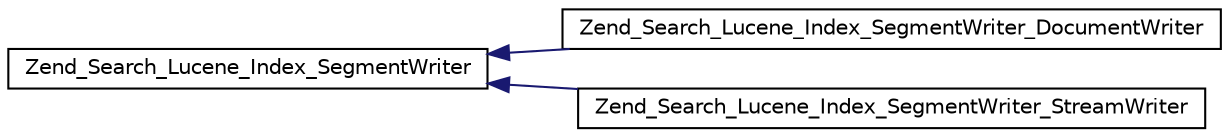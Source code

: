 digraph G
{
  edge [fontname="Helvetica",fontsize="10",labelfontname="Helvetica",labelfontsize="10"];
  node [fontname="Helvetica",fontsize="10",shape=record];
  rankdir="LR";
  Node1 [label="Zend_Search_Lucene_Index_SegmentWriter",height=0.2,width=0.4,color="black", fillcolor="white", style="filled",URL="$class_zend___search___lucene___index___segment_writer.html"];
  Node1 -> Node2 [dir="back",color="midnightblue",fontsize="10",style="solid",fontname="Helvetica"];
  Node2 [label="Zend_Search_Lucene_Index_SegmentWriter_DocumentWriter",height=0.2,width=0.4,color="black", fillcolor="white", style="filled",URL="$class_zend___search___lucene___index___segment_writer___document_writer.html"];
  Node1 -> Node3 [dir="back",color="midnightblue",fontsize="10",style="solid",fontname="Helvetica"];
  Node3 [label="Zend_Search_Lucene_Index_SegmentWriter_StreamWriter",height=0.2,width=0.4,color="black", fillcolor="white", style="filled",URL="$class_zend___search___lucene___index___segment_writer___stream_writer.html"];
}
